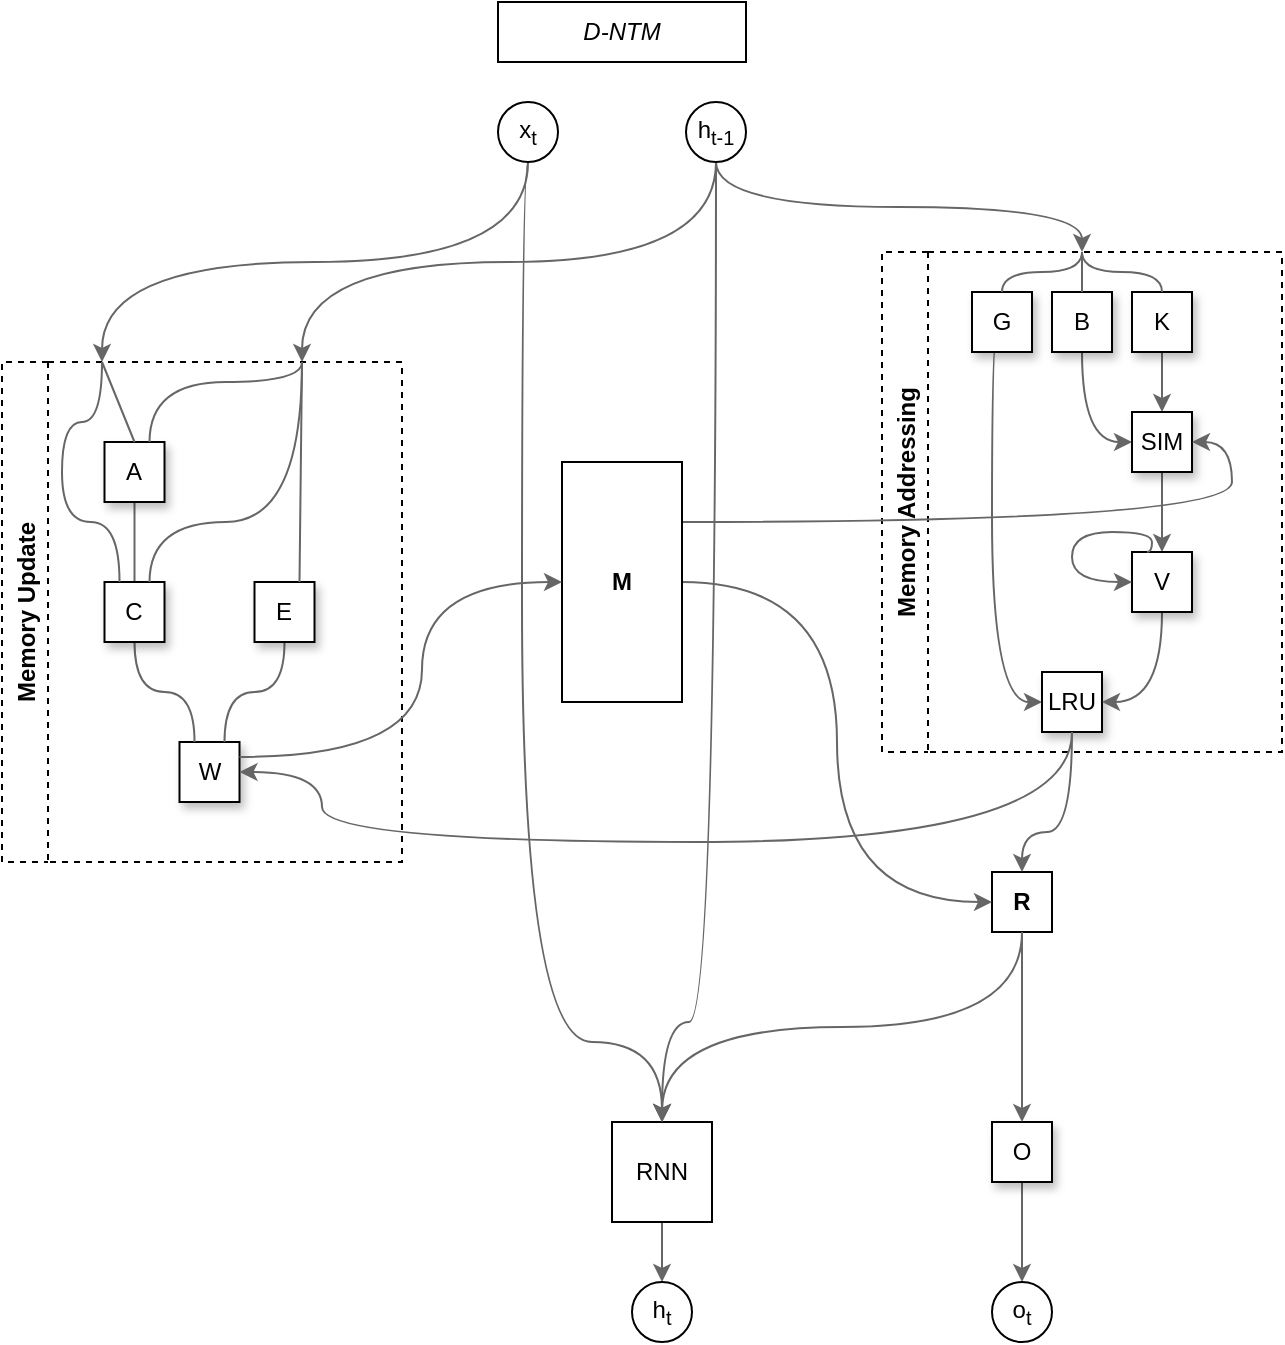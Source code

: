 <mxfile version="20.0.1" type="device"><diagram id="AOSKKPVWJUqmKMSHJRcP" name="Page-1"><mxGraphModel dx="1418" dy="756" grid="1" gridSize="10" guides="1" tooltips="1" connect="1" arrows="1" fold="1" page="1" pageScale="1" pageWidth="850" pageHeight="1100" math="0" shadow="0"><root><mxCell id="0"/><mxCell id="1" parent="0"/><mxCell id="u0cKj_ttDI7FikQOkNu9-6" style="edgeStyle=orthogonalEdgeStyle;curved=1;rounded=0;orthogonalLoop=1;jettySize=auto;html=1;exitX=0.5;exitY=1;exitDx=0;exitDy=0;entryX=0.5;entryY=0;entryDx=0;entryDy=0;fillColor=#f5f5f5;strokeColor=#666666;" parent="1" source="VcZlIyoYjT2NQhakP_jN-28" target="hKaUQEhRgrzUOdaf4lDB-5" edge="1"><mxGeometry relative="1" as="geometry"><mxPoint x="560" y="148" as="targetPoint"/></mxGeometry></mxCell><mxCell id="u0cKj_ttDI7FikQOkNu9-62" style="edgeStyle=orthogonalEdgeStyle;curved=1;rounded=0;orthogonalLoop=1;jettySize=auto;html=1;exitX=0.5;exitY=1;exitDx=0;exitDy=0;entryX=0.75;entryY=0;entryDx=0;entryDy=0;fillColor=#f5f5f5;strokeColor=#666666;" parent="1" source="VcZlIyoYjT2NQhakP_jN-28" target="hKaUQEhRgrzUOdaf4lDB-4" edge="1"><mxGeometry relative="1" as="geometry"><mxPoint x="150" y="191" as="targetPoint"/></mxGeometry></mxCell><mxCell id="u0cKj_ttDI7FikQOkNu9-7" value="" style="group;fontStyle=1;dashed=1;" parent="1" vertex="1" connectable="0"><mxGeometry x="450" y="185" width="200" height="370" as="geometry"/></mxCell><mxCell id="hKaUQEhRgrzUOdaf4lDB-5" value="Memory Addressing" style="swimlane;horizontal=0;dashed=1;" parent="u0cKj_ttDI7FikQOkNu9-7" vertex="1"><mxGeometry y="-50" width="200" height="250" as="geometry"/></mxCell><mxCell id="hKaUQEhRgrzUOdaf4lDB-41" style="edgeStyle=orthogonalEdgeStyle;curved=1;rounded=0;orthogonalLoop=1;jettySize=auto;html=1;exitX=0.5;exitY=1;exitDx=0;exitDy=0;entryX=0;entryY=0.5;entryDx=0;entryDy=0;fillColor=#f5f5f5;strokeColor=#666666;" parent="hKaUQEhRgrzUOdaf4lDB-5" source="hKaUQEhRgrzUOdaf4lDB-15" target="hKaUQEhRgrzUOdaf4lDB-16" edge="1"><mxGeometry relative="1" as="geometry"><Array as="points"><mxPoint x="55" y="40"/><mxPoint x="55" y="225"/></Array></mxGeometry></mxCell><mxCell id="hKaUQEhRgrzUOdaf4lDB-15" value="G" style="whiteSpace=wrap;html=1;aspect=fixed;rounded=0;shadow=1;" parent="hKaUQEhRgrzUOdaf4lDB-5" vertex="1"><mxGeometry x="45" y="20" width="30" height="30" as="geometry"/></mxCell><mxCell id="hKaUQEhRgrzUOdaf4lDB-16" value="LRU" style="whiteSpace=wrap;html=1;aspect=fixed;rounded=0;shadow=1;" parent="hKaUQEhRgrzUOdaf4lDB-5" vertex="1"><mxGeometry x="80" y="210" width="30" height="30" as="geometry"/></mxCell><mxCell id="hKaUQEhRgrzUOdaf4lDB-33" style="edgeStyle=orthogonalEdgeStyle;curved=1;rounded=0;orthogonalLoop=1;jettySize=auto;html=1;exitX=0.5;exitY=1;exitDx=0;exitDy=0;entryX=0;entryY=0.5;entryDx=0;entryDy=0;fillColor=#f5f5f5;strokeColor=#666666;" parent="hKaUQEhRgrzUOdaf4lDB-5" source="hKaUQEhRgrzUOdaf4lDB-17" target="hKaUQEhRgrzUOdaf4lDB-27" edge="1"><mxGeometry relative="1" as="geometry"/></mxCell><mxCell id="hKaUQEhRgrzUOdaf4lDB-17" value="B" style="whiteSpace=wrap;html=1;aspect=fixed;rounded=0;shadow=1;" parent="hKaUQEhRgrzUOdaf4lDB-5" vertex="1"><mxGeometry x="85" y="20" width="30" height="30" as="geometry"/></mxCell><mxCell id="hKaUQEhRgrzUOdaf4lDB-32" style="edgeStyle=orthogonalEdgeStyle;curved=1;rounded=0;orthogonalLoop=1;jettySize=auto;html=1;exitX=0.5;exitY=1;exitDx=0;exitDy=0;fillColor=#f5f5f5;strokeColor=#666666;" parent="hKaUQEhRgrzUOdaf4lDB-5" source="hKaUQEhRgrzUOdaf4lDB-18" target="hKaUQEhRgrzUOdaf4lDB-27" edge="1"><mxGeometry relative="1" as="geometry"/></mxCell><mxCell id="hKaUQEhRgrzUOdaf4lDB-18" value="K" style="whiteSpace=wrap;html=1;aspect=fixed;rounded=0;shadow=1;" parent="hKaUQEhRgrzUOdaf4lDB-5" vertex="1"><mxGeometry x="125" y="20" width="30" height="30" as="geometry"/></mxCell><mxCell id="hKaUQEhRgrzUOdaf4lDB-35" style="edgeStyle=orthogonalEdgeStyle;curved=1;rounded=0;orthogonalLoop=1;jettySize=auto;html=1;exitX=0.5;exitY=1;exitDx=0;exitDy=0;entryX=0.5;entryY=0;entryDx=0;entryDy=0;fillColor=#f5f5f5;strokeColor=#666666;" parent="hKaUQEhRgrzUOdaf4lDB-5" source="hKaUQEhRgrzUOdaf4lDB-27" target="hKaUQEhRgrzUOdaf4lDB-29" edge="1"><mxGeometry relative="1" as="geometry"/></mxCell><mxCell id="hKaUQEhRgrzUOdaf4lDB-27" value="SIM" style="whiteSpace=wrap;html=1;aspect=fixed;rounded=0;shadow=1;" parent="hKaUQEhRgrzUOdaf4lDB-5" vertex="1"><mxGeometry x="125" y="80" width="30" height="30" as="geometry"/></mxCell><mxCell id="hKaUQEhRgrzUOdaf4lDB-38" style="edgeStyle=orthogonalEdgeStyle;curved=1;rounded=0;orthogonalLoop=1;jettySize=auto;html=1;exitX=0.5;exitY=1;exitDx=0;exitDy=0;entryX=1;entryY=0.5;entryDx=0;entryDy=0;fillColor=#f5f5f5;strokeColor=#666666;" parent="hKaUQEhRgrzUOdaf4lDB-5" source="hKaUQEhRgrzUOdaf4lDB-29" target="hKaUQEhRgrzUOdaf4lDB-16" edge="1"><mxGeometry relative="1" as="geometry"/></mxCell><mxCell id="hKaUQEhRgrzUOdaf4lDB-29" value="V" style="whiteSpace=wrap;html=1;aspect=fixed;rounded=0;shadow=1;" parent="hKaUQEhRgrzUOdaf4lDB-5" vertex="1"><mxGeometry x="125" y="150" width="30" height="30" as="geometry"/></mxCell><mxCell id="hKaUQEhRgrzUOdaf4lDB-39" style="edgeStyle=orthogonalEdgeStyle;curved=1;rounded=0;orthogonalLoop=1;jettySize=auto;html=1;exitX=0.25;exitY=0;exitDx=0;exitDy=0;entryX=0;entryY=0.5;entryDx=0;entryDy=0;fillColor=#f5f5f5;strokeColor=#666666;" parent="hKaUQEhRgrzUOdaf4lDB-5" source="hKaUQEhRgrzUOdaf4lDB-29" target="hKaUQEhRgrzUOdaf4lDB-29" edge="1"><mxGeometry relative="1" as="geometry"><Array as="points"><mxPoint x="135" y="150"/><mxPoint x="135" y="140"/><mxPoint x="95" y="140"/><mxPoint x="95" y="165"/></Array></mxGeometry></mxCell><mxCell id="hKaUQEhRgrzUOdaf4lDB-47" style="edgeStyle=orthogonalEdgeStyle;curved=1;rounded=0;orthogonalLoop=1;jettySize=auto;html=1;exitX=0.5;exitY=0;exitDx=0;exitDy=0;entryX=0.5;entryY=0;entryDx=0;entryDy=0;endArrow=none;endFill=0;fillColor=#f5f5f5;strokeColor=#666666;" parent="hKaUQEhRgrzUOdaf4lDB-5" source="hKaUQEhRgrzUOdaf4lDB-5" target="hKaUQEhRgrzUOdaf4lDB-15" edge="1"><mxGeometry relative="1" as="geometry"><Array as="points"><mxPoint x="100" y="10"/></Array></mxGeometry></mxCell><mxCell id="hKaUQEhRgrzUOdaf4lDB-49" style="edgeStyle=orthogonalEdgeStyle;curved=1;rounded=0;orthogonalLoop=1;jettySize=auto;html=1;exitX=0.5;exitY=0;exitDx=0;exitDy=0;entryX=0.5;entryY=0;entryDx=0;entryDy=0;endArrow=none;endFill=0;fillColor=#f5f5f5;strokeColor=#666666;" parent="hKaUQEhRgrzUOdaf4lDB-5" source="hKaUQEhRgrzUOdaf4lDB-5" target="hKaUQEhRgrzUOdaf4lDB-18" edge="1"><mxGeometry relative="1" as="geometry"><Array as="points"><mxPoint x="100" y="10"/><mxPoint x="140" y="10"/></Array></mxGeometry></mxCell><mxCell id="VcZlIyoYjT2NQhakP_jN-3" style="edgeStyle=orthogonalEdgeStyle;curved=1;rounded=0;orthogonalLoop=1;jettySize=auto;html=1;exitX=0.5;exitY=0;exitDx=0;exitDy=0;entryX=0.5;entryY=0;entryDx=0;entryDy=0;endArrow=none;endFill=0;fillColor=#f5f5f5;strokeColor=#666666;" parent="hKaUQEhRgrzUOdaf4lDB-5" source="hKaUQEhRgrzUOdaf4lDB-5" target="hKaUQEhRgrzUOdaf4lDB-17" edge="1"><mxGeometry relative="1" as="geometry"/></mxCell><mxCell id="u0cKj_ttDI7FikQOkNu9-18" value="&lt;b&gt;R&lt;/b&gt;" style="whiteSpace=wrap;html=1;aspect=fixed;" parent="u0cKj_ttDI7FikQOkNu9-7" vertex="1"><mxGeometry x="55" y="260" width="30" height="30" as="geometry"/></mxCell><mxCell id="hKaUQEhRgrzUOdaf4lDB-42" style="edgeStyle=orthogonalEdgeStyle;curved=1;rounded=0;orthogonalLoop=1;jettySize=auto;html=1;exitX=0.5;exitY=1;exitDx=0;exitDy=0;entryX=0.5;entryY=0;entryDx=0;entryDy=0;fillColor=#f5f5f5;strokeColor=#666666;" parent="u0cKj_ttDI7FikQOkNu9-7" source="hKaUQEhRgrzUOdaf4lDB-16" target="u0cKj_ttDI7FikQOkNu9-18" edge="1"><mxGeometry relative="1" as="geometry"><Array as="points"><mxPoint x="95" y="240"/><mxPoint x="70" y="240"/></Array></mxGeometry></mxCell><mxCell id="u0cKj_ttDI7FikQOkNu9-61" style="edgeStyle=orthogonalEdgeStyle;curved=1;rounded=0;orthogonalLoop=1;jettySize=auto;html=1;exitX=0.5;exitY=1;exitDx=0;exitDy=0;entryX=0.25;entryY=0;entryDx=0;entryDy=0;endArrow=classic;endFill=1;fillColor=#f5f5f5;strokeColor=#666666;" parent="1" source="VcZlIyoYjT2NQhakP_jN-24" target="hKaUQEhRgrzUOdaf4lDB-4" edge="1"><mxGeometry relative="1" as="geometry"><mxPoint x="70" y="190" as="targetPoint"/></mxGeometry></mxCell><mxCell id="wPuSfmsh-P7OUIW8VL9a-10" style="edgeStyle=orthogonalEdgeStyle;curved=1;rounded=0;orthogonalLoop=1;jettySize=auto;html=1;exitX=0.5;exitY=1;exitDx=0;exitDy=0;entryX=0;entryY=0.5;entryDx=0;entryDy=0;fillColor=#f5f5f5;strokeColor=#666666;" edge="1" parent="1" source="u0cKj_ttDI7FikQOkNu9-10" target="wPuSfmsh-P7OUIW8VL9a-9"><mxGeometry relative="1" as="geometry"/></mxCell><mxCell id="u0cKj_ttDI7FikQOkNu9-10" value="RNN" style="whiteSpace=wrap;html=1;aspect=fixed;" parent="1" vertex="1"><mxGeometry x="315" y="570" width="50" height="50" as="geometry"/></mxCell><mxCell id="VcZlIyoYjT2NQhakP_jN-20" style="edgeStyle=orthogonalEdgeStyle;curved=1;rounded=0;orthogonalLoop=1;jettySize=auto;html=1;exitX=1;exitY=0.5;exitDx=0;exitDy=0;entryX=0;entryY=0.5;entryDx=0;entryDy=0;endArrow=classic;endFill=1;fillColor=#f5f5f5;strokeColor=#666666;" parent="1" source="u0cKj_ttDI7FikQOkNu9-17" target="u0cKj_ttDI7FikQOkNu9-18" edge="1"><mxGeometry relative="1" as="geometry"/></mxCell><mxCell id="VcZlIyoYjT2NQhakP_jN-30" style="edgeStyle=orthogonalEdgeStyle;curved=1;rounded=0;orthogonalLoop=1;jettySize=auto;html=1;exitX=1;exitY=0.25;exitDx=0;exitDy=0;entryX=1;entryY=0.5;entryDx=0;entryDy=0;endArrow=classic;endFill=1;fillColor=#f5f5f5;strokeColor=#666666;" parent="1" source="u0cKj_ttDI7FikQOkNu9-17" target="hKaUQEhRgrzUOdaf4lDB-27" edge="1"><mxGeometry relative="1" as="geometry"/></mxCell><mxCell id="u0cKj_ttDI7FikQOkNu9-17" value="&lt;b&gt;M&lt;/b&gt;" style="rounded=0;whiteSpace=wrap;html=1;rotation=0;" parent="1" vertex="1"><mxGeometry x="290" y="240" width="60" height="120" as="geometry"/></mxCell><mxCell id="hKaUQEhRgrzUOdaf4lDB-4" value="Memory Update" style="swimlane;horizontal=0;dashed=1;" parent="1" vertex="1"><mxGeometry x="10" y="190" width="200" height="250" as="geometry"/></mxCell><mxCell id="VcZlIyoYjT2NQhakP_jN-13" style="edgeStyle=none;rounded=0;orthogonalLoop=1;jettySize=auto;html=1;exitX=0.5;exitY=1;exitDx=0;exitDy=0;entryX=0.5;entryY=0;entryDx=0;entryDy=0;endArrow=none;endFill=0;fillColor=#f5f5f5;strokeColor=#666666;" parent="hKaUQEhRgrzUOdaf4lDB-4" source="u0cKj_ttDI7FikQOkNu9-26" target="hKaUQEhRgrzUOdaf4lDB-14" edge="1"><mxGeometry relative="1" as="geometry"/></mxCell><mxCell id="u0cKj_ttDI7FikQOkNu9-26" value="A" style="whiteSpace=wrap;html=1;aspect=fixed;rounded=0;shadow=1;" parent="hKaUQEhRgrzUOdaf4lDB-4" vertex="1"><mxGeometry x="51.25" y="40" width="30" height="30" as="geometry"/></mxCell><mxCell id="hKaUQEhRgrzUOdaf4lDB-8" value="W" style="whiteSpace=wrap;html=1;aspect=fixed;rounded=0;shadow=1;" parent="hKaUQEhRgrzUOdaf4lDB-4" vertex="1"><mxGeometry x="88.75" y="190" width="30" height="30" as="geometry"/></mxCell><mxCell id="VcZlIyoYjT2NQhakP_jN-18" style="edgeStyle=orthogonalEdgeStyle;curved=1;rounded=0;orthogonalLoop=1;jettySize=auto;html=1;exitX=0.5;exitY=1;exitDx=0;exitDy=0;entryX=0.75;entryY=0;entryDx=0;entryDy=0;endArrow=none;endFill=0;fillColor=#f5f5f5;strokeColor=#666666;" parent="hKaUQEhRgrzUOdaf4lDB-4" source="hKaUQEhRgrzUOdaf4lDB-9" target="hKaUQEhRgrzUOdaf4lDB-8" edge="1"><mxGeometry relative="1" as="geometry"/></mxCell><mxCell id="hKaUQEhRgrzUOdaf4lDB-9" value="E" style="whiteSpace=wrap;html=1;aspect=fixed;rounded=0;shadow=1;" parent="hKaUQEhRgrzUOdaf4lDB-4" vertex="1"><mxGeometry x="126.25" y="110" width="30" height="30" as="geometry"/></mxCell><mxCell id="VcZlIyoYjT2NQhakP_jN-17" style="edgeStyle=orthogonalEdgeStyle;curved=1;rounded=0;orthogonalLoop=1;jettySize=auto;html=1;exitX=0.5;exitY=1;exitDx=0;exitDy=0;entryX=0.25;entryY=0;entryDx=0;entryDy=0;endArrow=none;endFill=0;fillColor=#f5f5f5;strokeColor=#666666;" parent="hKaUQEhRgrzUOdaf4lDB-4" source="hKaUQEhRgrzUOdaf4lDB-14" target="hKaUQEhRgrzUOdaf4lDB-8" edge="1"><mxGeometry relative="1" as="geometry"/></mxCell><mxCell id="hKaUQEhRgrzUOdaf4lDB-14" value="C" style="whiteSpace=wrap;html=1;aspect=fixed;rounded=0;shadow=1;" parent="hKaUQEhRgrzUOdaf4lDB-4" vertex="1"><mxGeometry x="51.25" y="110" width="30" height="30" as="geometry"/></mxCell><mxCell id="VcZlIyoYjT2NQhakP_jN-9" style="edgeStyle=none;rounded=0;orthogonalLoop=1;jettySize=auto;html=1;exitX=0.25;exitY=0;exitDx=0;exitDy=0;entryX=0.5;entryY=0;entryDx=0;entryDy=0;endArrow=none;endFill=0;fillColor=#f5f5f5;strokeColor=#666666;" parent="hKaUQEhRgrzUOdaf4lDB-4" source="hKaUQEhRgrzUOdaf4lDB-4" target="u0cKj_ttDI7FikQOkNu9-26" edge="1"><mxGeometry relative="1" as="geometry"/></mxCell><mxCell id="VcZlIyoYjT2NQhakP_jN-10" style="edgeStyle=none;rounded=0;orthogonalLoop=1;jettySize=auto;html=1;exitX=0.75;exitY=0;exitDx=0;exitDy=0;entryX=0.75;entryY=0;entryDx=0;entryDy=0;endArrow=none;endFill=0;fillColor=#f5f5f5;strokeColor=#666666;" parent="hKaUQEhRgrzUOdaf4lDB-4" source="hKaUQEhRgrzUOdaf4lDB-4" target="hKaUQEhRgrzUOdaf4lDB-9" edge="1"><mxGeometry relative="1" as="geometry"/></mxCell><mxCell id="VcZlIyoYjT2NQhakP_jN-14" style="edgeStyle=orthogonalEdgeStyle;curved=1;rounded=0;orthogonalLoop=1;jettySize=auto;html=1;exitX=0.25;exitY=0;exitDx=0;exitDy=0;entryX=0.25;entryY=0;entryDx=0;entryDy=0;endArrow=none;endFill=0;fillColor=#f5f5f5;strokeColor=#666666;" parent="hKaUQEhRgrzUOdaf4lDB-4" source="hKaUQEhRgrzUOdaf4lDB-4" target="hKaUQEhRgrzUOdaf4lDB-14" edge="1"><mxGeometry relative="1" as="geometry"><Array as="points"><mxPoint x="50" y="30"/><mxPoint x="30" y="30"/><mxPoint x="30" y="80"/><mxPoint x="59" y="80"/></Array></mxGeometry></mxCell><mxCell id="VcZlIyoYjT2NQhakP_jN-15" style="edgeStyle=orthogonalEdgeStyle;curved=1;rounded=0;orthogonalLoop=1;jettySize=auto;html=1;exitX=0.75;exitY=0;exitDx=0;exitDy=0;entryX=0.75;entryY=0;entryDx=0;entryDy=0;endArrow=none;endFill=0;fillColor=#f5f5f5;strokeColor=#666666;" parent="hKaUQEhRgrzUOdaf4lDB-4" source="hKaUQEhRgrzUOdaf4lDB-4" target="hKaUQEhRgrzUOdaf4lDB-14" edge="1"><mxGeometry relative="1" as="geometry"><Array as="points"><mxPoint x="150" y="80"/><mxPoint x="74" y="80"/></Array></mxGeometry></mxCell><mxCell id="VcZlIyoYjT2NQhakP_jN-16" style="edgeStyle=orthogonalEdgeStyle;curved=1;rounded=0;orthogonalLoop=1;jettySize=auto;html=1;exitX=0.75;exitY=0;exitDx=0;exitDy=0;entryX=0.75;entryY=0;entryDx=0;entryDy=0;endArrow=none;endFill=0;fillColor=#f5f5f5;strokeColor=#666666;" parent="hKaUQEhRgrzUOdaf4lDB-4" source="hKaUQEhRgrzUOdaf4lDB-4" target="u0cKj_ttDI7FikQOkNu9-26" edge="1"><mxGeometry relative="1" as="geometry"><Array as="points"><mxPoint x="150" y="10"/><mxPoint x="74" y="10"/></Array></mxGeometry></mxCell><mxCell id="hKaUQEhRgrzUOdaf4lDB-43" style="edgeStyle=orthogonalEdgeStyle;curved=1;rounded=0;orthogonalLoop=1;jettySize=auto;html=1;exitX=0.5;exitY=1;exitDx=0;exitDy=0;entryX=1;entryY=0.5;entryDx=0;entryDy=0;fillColor=#f5f5f5;strokeColor=#666666;" parent="1" source="hKaUQEhRgrzUOdaf4lDB-16" target="hKaUQEhRgrzUOdaf4lDB-8" edge="1"><mxGeometry relative="1" as="geometry"><Array as="points"><mxPoint x="545" y="430"/><mxPoint x="170" y="430"/><mxPoint x="170" y="395"/></Array></mxGeometry></mxCell><mxCell id="VcZlIyoYjT2NQhakP_jN-4" style="edgeStyle=orthogonalEdgeStyle;curved=1;rounded=0;orthogonalLoop=1;jettySize=auto;html=1;exitX=1;exitY=0.25;exitDx=0;exitDy=0;entryX=0;entryY=0.5;entryDx=0;entryDy=0;endArrow=classic;endFill=1;fillColor=#f5f5f5;strokeColor=#666666;" parent="1" source="hKaUQEhRgrzUOdaf4lDB-8" target="u0cKj_ttDI7FikQOkNu9-17" edge="1"><mxGeometry relative="1" as="geometry"><Array as="points"><mxPoint x="220" y="388"/><mxPoint x="220" y="300"/></Array></mxGeometry></mxCell><mxCell id="VcZlIyoYjT2NQhakP_jN-19" value="D-NTM" style="rounded=0;whiteSpace=wrap;html=1;fontStyle=2" parent="1" vertex="1"><mxGeometry x="258" y="10" width="124" height="30" as="geometry"/></mxCell><mxCell id="VcZlIyoYjT2NQhakP_jN-21" style="edgeStyle=orthogonalEdgeStyle;curved=1;rounded=0;orthogonalLoop=1;jettySize=auto;html=1;exitX=0.5;exitY=1;exitDx=0;exitDy=0;endArrow=classic;endFill=1;fillColor=#f5f5f5;strokeColor=#666666;" parent="1" source="u0cKj_ttDI7FikQOkNu9-18" edge="1"><mxGeometry relative="1" as="geometry"><mxPoint x="340" y="570" as="targetPoint"/></mxGeometry></mxCell><mxCell id="VcZlIyoYjT2NQhakP_jN-27" style="edgeStyle=orthogonalEdgeStyle;curved=1;rounded=0;orthogonalLoop=1;jettySize=auto;html=1;exitX=0.5;exitY=1;exitDx=0;exitDy=0;entryX=0.5;entryY=0;entryDx=0;entryDy=0;endArrow=classic;endFill=1;fillColor=#f5f5f5;strokeColor=#666666;" parent="1" source="VcZlIyoYjT2NQhakP_jN-24" target="u0cKj_ttDI7FikQOkNu9-10" edge="1"><mxGeometry relative="1" as="geometry"><Array as="points"><mxPoint x="270" y="90"/><mxPoint x="270" y="530"/><mxPoint x="340" y="530"/></Array></mxGeometry></mxCell><mxCell id="VcZlIyoYjT2NQhakP_jN-24" value="x&lt;sub&gt;t&lt;/sub&gt;" style="ellipse;whiteSpace=wrap;html=1;aspect=fixed;" parent="1" vertex="1"><mxGeometry x="258" y="60" width="30" height="30" as="geometry"/></mxCell><mxCell id="VcZlIyoYjT2NQhakP_jN-29" style="edgeStyle=orthogonalEdgeStyle;curved=1;rounded=0;orthogonalLoop=1;jettySize=auto;html=1;exitX=0.5;exitY=1;exitDx=0;exitDy=0;endArrow=classic;endFill=1;fillColor=#f5f5f5;strokeColor=#666666;" parent="1" source="VcZlIyoYjT2NQhakP_jN-28" edge="1"><mxGeometry relative="1" as="geometry"><mxPoint x="340" y="570" as="targetPoint"/><Array as="points"><mxPoint x="367" y="520"/><mxPoint x="340" y="520"/></Array></mxGeometry></mxCell><mxCell id="VcZlIyoYjT2NQhakP_jN-28" value="h&lt;sub&gt;t-1&lt;/sub&gt;" style="ellipse;whiteSpace=wrap;html=1;aspect=fixed;" parent="1" vertex="1"><mxGeometry x="352" y="60" width="30" height="30" as="geometry"/></mxCell><mxCell id="wPuSfmsh-P7OUIW8VL9a-7" style="edgeStyle=orthogonalEdgeStyle;curved=1;rounded=0;orthogonalLoop=1;jettySize=auto;html=1;exitX=0.5;exitY=1;exitDx=0;exitDy=0;entryX=0.5;entryY=0;entryDx=0;entryDy=0;fillColor=#f5f5f5;strokeColor=#666666;" edge="1" parent="1" source="wPuSfmsh-P7OUIW8VL9a-1" target="wPuSfmsh-P7OUIW8VL9a-6"><mxGeometry relative="1" as="geometry"/></mxCell><mxCell id="wPuSfmsh-P7OUIW8VL9a-1" value="O" style="whiteSpace=wrap;html=1;aspect=fixed;rounded=0;shadow=1;" vertex="1" parent="1"><mxGeometry x="505" y="570" width="30" height="30" as="geometry"/></mxCell><mxCell id="wPuSfmsh-P7OUIW8VL9a-4" style="edgeStyle=orthogonalEdgeStyle;curved=1;rounded=0;orthogonalLoop=1;jettySize=auto;html=1;exitX=0.5;exitY=1;exitDx=0;exitDy=0;fillColor=#f5f5f5;strokeColor=#666666;" edge="1" parent="1" source="u0cKj_ttDI7FikQOkNu9-18" target="wPuSfmsh-P7OUIW8VL9a-1"><mxGeometry relative="1" as="geometry"/></mxCell><mxCell id="wPuSfmsh-P7OUIW8VL9a-6" value="o&lt;sub&gt;t&lt;/sub&gt;" style="ellipse;whiteSpace=wrap;html=1;aspect=fixed;" vertex="1" parent="1"><mxGeometry x="505" y="650" width="30" height="30" as="geometry"/></mxCell><mxCell id="wPuSfmsh-P7OUIW8VL9a-9" value="h&lt;sub&gt;t&lt;/sub&gt;" style="ellipse;whiteSpace=wrap;html=1;aspect=fixed;direction=south;" vertex="1" parent="1"><mxGeometry x="325" y="650" width="30" height="30" as="geometry"/></mxCell></root></mxGraphModel></diagram></mxfile>